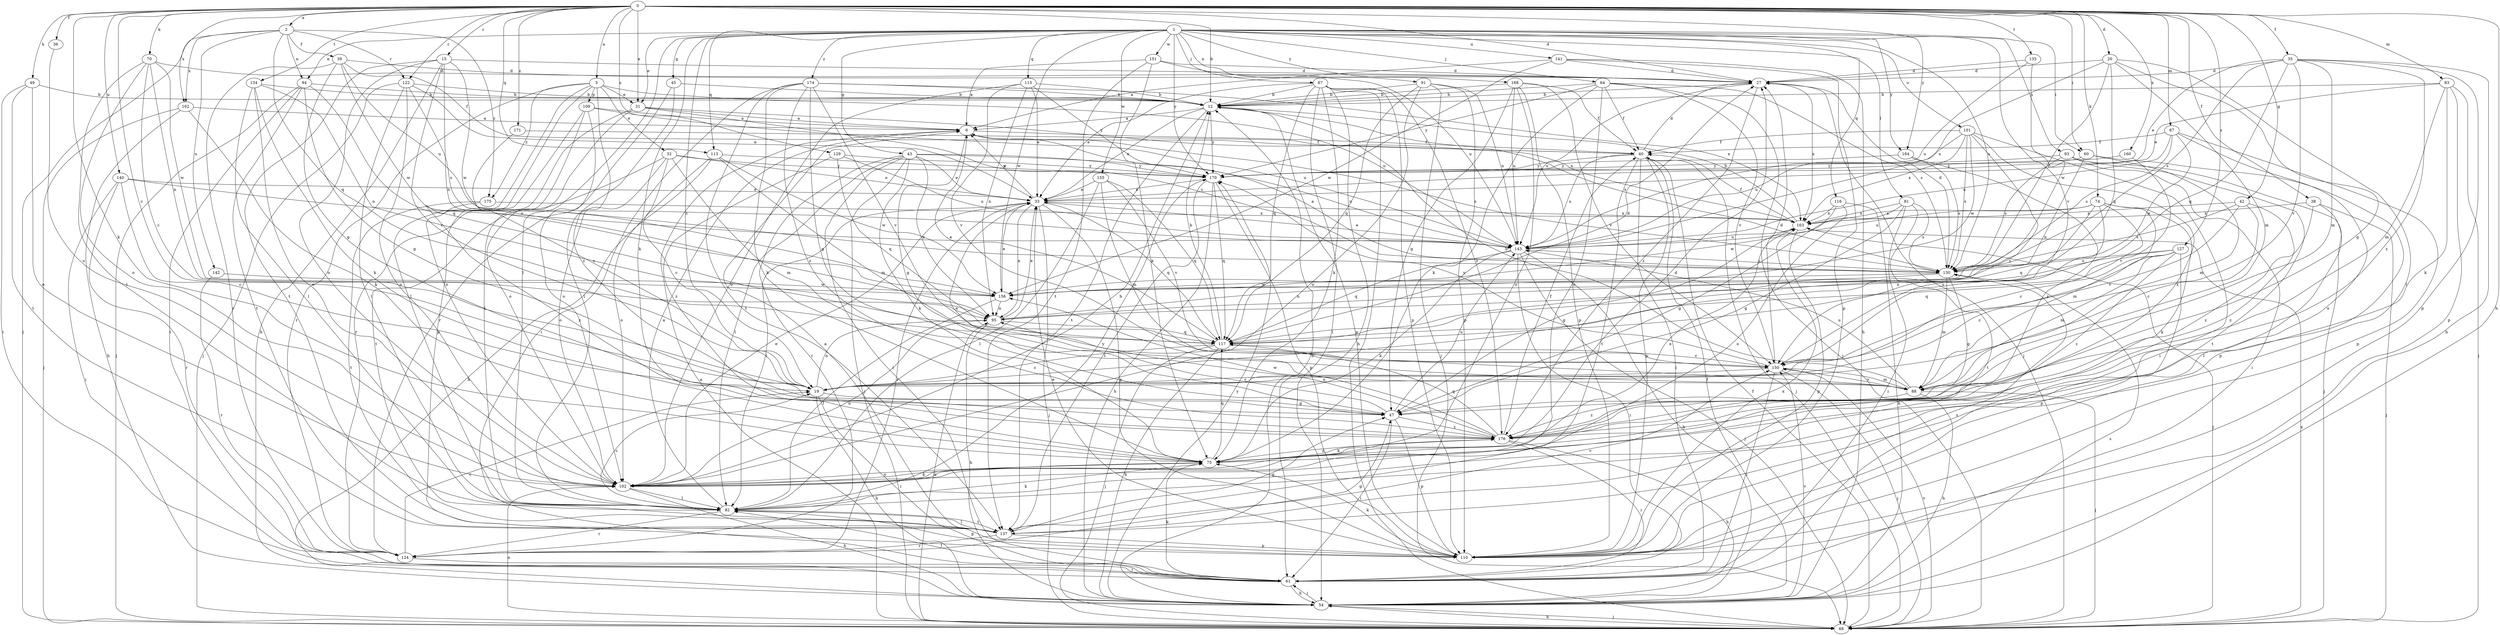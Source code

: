 strict digraph  {
0;
1;
2;
5;
6;
12;
15;
19;
20;
27;
31;
32;
33;
35;
36;
38;
39;
40;
42;
43;
45;
47;
49;
54;
60;
61;
64;
67;
68;
70;
74;
75;
81;
82;
83;
87;
88;
91;
93;
94;
95;
101;
102;
109;
110;
113;
115;
116;
117;
122;
124;
127;
129;
130;
134;
135;
137;
140;
141;
142;
143;
150;
151;
155;
156;
160;
162;
163;
164;
168;
170;
171;
174;
175;
176;
0 -> 2  [label=a];
0 -> 5  [label=a];
0 -> 12  [label=b];
0 -> 15  [label=c];
0 -> 19  [label=c];
0 -> 20  [label=d];
0 -> 27  [label=d];
0 -> 31  [label=e];
0 -> 35  [label=f];
0 -> 36  [label=f];
0 -> 38  [label=f];
0 -> 42  [label=g];
0 -> 49  [label=h];
0 -> 54  [label=h];
0 -> 60  [label=i];
0 -> 70  [label=k];
0 -> 74  [label=k];
0 -> 75  [label=k];
0 -> 83  [label=m];
0 -> 87  [label=m];
0 -> 113  [label=q];
0 -> 122  [label=r];
0 -> 127  [label=s];
0 -> 129  [label=s];
0 -> 134  [label=t];
0 -> 135  [label=t];
0 -> 140  [label=u];
0 -> 160  [label=x];
0 -> 162  [label=x];
0 -> 164  [label=y];
0 -> 171  [label=z];
1 -> 19  [label=c];
1 -> 31  [label=e];
1 -> 43  [label=g];
1 -> 45  [label=g];
1 -> 60  [label=i];
1 -> 64  [label=j];
1 -> 67  [label=j];
1 -> 75  [label=k];
1 -> 81  [label=l];
1 -> 82  [label=l];
1 -> 91  [label=n];
1 -> 93  [label=n];
1 -> 94  [label=n];
1 -> 101  [label=o];
1 -> 113  [label=q];
1 -> 115  [label=q];
1 -> 116  [label=q];
1 -> 130  [label=s];
1 -> 141  [label=u];
1 -> 150  [label=v];
1 -> 151  [label=w];
1 -> 155  [label=w];
1 -> 156  [label=w];
1 -> 164  [label=y];
1 -> 168  [label=y];
1 -> 170  [label=y];
1 -> 174  [label=z];
2 -> 39  [label=f];
2 -> 68  [label=j];
2 -> 94  [label=n];
2 -> 117  [label=q];
2 -> 122  [label=r];
2 -> 142  [label=u];
2 -> 162  [label=x];
2 -> 175  [label=z];
5 -> 31  [label=e];
5 -> 32  [label=e];
5 -> 82  [label=l];
5 -> 102  [label=o];
5 -> 109  [label=p];
5 -> 124  [label=r];
5 -> 143  [label=u];
5 -> 175  [label=z];
5 -> 176  [label=z];
6 -> 40  [label=f];
6 -> 47  [label=g];
6 -> 130  [label=s];
12 -> 6  [label=a];
12 -> 33  [label=e];
12 -> 110  [label=p];
12 -> 130  [label=s];
12 -> 137  [label=t];
12 -> 170  [label=y];
15 -> 19  [label=c];
15 -> 27  [label=d];
15 -> 54  [label=h];
15 -> 95  [label=n];
15 -> 102  [label=o];
15 -> 137  [label=t];
15 -> 156  [label=w];
19 -> 47  [label=g];
19 -> 54  [label=h];
19 -> 61  [label=i];
19 -> 95  [label=n];
20 -> 27  [label=d];
20 -> 47  [label=g];
20 -> 82  [label=l];
20 -> 88  [label=m];
20 -> 117  [label=q];
20 -> 130  [label=s];
20 -> 143  [label=u];
27 -> 12  [label=b];
27 -> 68  [label=j];
27 -> 143  [label=u];
27 -> 163  [label=x];
27 -> 176  [label=z];
31 -> 6  [label=a];
31 -> 102  [label=o];
31 -> 124  [label=r];
31 -> 130  [label=s];
31 -> 163  [label=x];
32 -> 19  [label=c];
32 -> 33  [label=e];
32 -> 88  [label=m];
32 -> 102  [label=o];
32 -> 137  [label=t];
32 -> 170  [label=y];
33 -> 6  [label=a];
33 -> 68  [label=j];
33 -> 82  [label=l];
33 -> 95  [label=n];
33 -> 110  [label=p];
33 -> 117  [label=q];
33 -> 124  [label=r];
33 -> 163  [label=x];
35 -> 27  [label=d];
35 -> 33  [label=e];
35 -> 54  [label=h];
35 -> 88  [label=m];
35 -> 110  [label=p];
35 -> 117  [label=q];
35 -> 130  [label=s];
35 -> 150  [label=v];
35 -> 176  [label=z];
36 -> 102  [label=o];
38 -> 68  [label=j];
38 -> 82  [label=l];
38 -> 163  [label=x];
38 -> 176  [label=z];
39 -> 27  [label=d];
39 -> 40  [label=f];
39 -> 47  [label=g];
39 -> 124  [label=r];
39 -> 143  [label=u];
39 -> 156  [label=w];
40 -> 27  [label=d];
40 -> 61  [label=i];
40 -> 68  [label=j];
40 -> 110  [label=p];
40 -> 137  [label=t];
40 -> 143  [label=u];
40 -> 170  [label=y];
42 -> 19  [label=c];
42 -> 130  [label=s];
42 -> 150  [label=v];
42 -> 163  [label=x];
42 -> 176  [label=z];
43 -> 33  [label=e];
43 -> 61  [label=i];
43 -> 68  [label=j];
43 -> 75  [label=k];
43 -> 82  [label=l];
43 -> 95  [label=n];
43 -> 124  [label=r];
43 -> 143  [label=u];
43 -> 170  [label=y];
45 -> 12  [label=b];
45 -> 82  [label=l];
45 -> 124  [label=r];
47 -> 33  [label=e];
47 -> 61  [label=i];
47 -> 110  [label=p];
47 -> 143  [label=u];
47 -> 176  [label=z];
49 -> 12  [label=b];
49 -> 61  [label=i];
49 -> 102  [label=o];
49 -> 137  [label=t];
54 -> 12  [label=b];
54 -> 40  [label=f];
54 -> 61  [label=i];
54 -> 68  [label=j];
54 -> 130  [label=s];
54 -> 150  [label=v];
54 -> 170  [label=y];
60 -> 88  [label=m];
60 -> 95  [label=n];
60 -> 110  [label=p];
60 -> 170  [label=y];
61 -> 54  [label=h];
61 -> 75  [label=k];
61 -> 82  [label=l];
64 -> 12  [label=b];
64 -> 40  [label=f];
64 -> 68  [label=j];
64 -> 75  [label=k];
64 -> 102  [label=o];
64 -> 130  [label=s];
64 -> 150  [label=v];
64 -> 170  [label=y];
67 -> 12  [label=b];
67 -> 33  [label=e];
67 -> 54  [label=h];
67 -> 61  [label=i];
67 -> 68  [label=j];
67 -> 75  [label=k];
67 -> 110  [label=p];
67 -> 117  [label=q];
67 -> 176  [label=z];
68 -> 6  [label=a];
68 -> 40  [label=f];
68 -> 54  [label=h];
68 -> 95  [label=n];
68 -> 102  [label=o];
68 -> 150  [label=v];
68 -> 163  [label=x];
70 -> 19  [label=c];
70 -> 27  [label=d];
70 -> 82  [label=l];
70 -> 95  [label=n];
70 -> 102  [label=o];
70 -> 156  [label=w];
74 -> 19  [label=c];
74 -> 75  [label=k];
74 -> 88  [label=m];
74 -> 117  [label=q];
74 -> 143  [label=u];
74 -> 150  [label=v];
74 -> 163  [label=x];
75 -> 27  [label=d];
75 -> 102  [label=o];
75 -> 117  [label=q];
75 -> 163  [label=x];
75 -> 176  [label=z];
81 -> 47  [label=g];
81 -> 61  [label=i];
81 -> 130  [label=s];
81 -> 137  [label=t];
81 -> 156  [label=w];
81 -> 163  [label=x];
82 -> 6  [label=a];
82 -> 19  [label=c];
82 -> 75  [label=k];
82 -> 110  [label=p];
82 -> 124  [label=r];
82 -> 137  [label=t];
82 -> 170  [label=y];
83 -> 12  [label=b];
83 -> 33  [label=e];
83 -> 68  [label=j];
83 -> 75  [label=k];
83 -> 88  [label=m];
83 -> 110  [label=p];
87 -> 40  [label=f];
87 -> 102  [label=o];
87 -> 110  [label=p];
87 -> 130  [label=s];
87 -> 143  [label=u];
87 -> 156  [label=w];
88 -> 12  [label=b];
88 -> 54  [label=h];
88 -> 68  [label=j];
88 -> 143  [label=u];
88 -> 150  [label=v];
88 -> 176  [label=z];
91 -> 12  [label=b];
91 -> 68  [label=j];
91 -> 102  [label=o];
91 -> 110  [label=p];
91 -> 117  [label=q];
91 -> 143  [label=u];
93 -> 61  [label=i];
93 -> 68  [label=j];
93 -> 130  [label=s];
93 -> 137  [label=t];
93 -> 170  [label=y];
94 -> 12  [label=b];
94 -> 47  [label=g];
94 -> 61  [label=i];
94 -> 68  [label=j];
94 -> 117  [label=q];
94 -> 137  [label=t];
95 -> 33  [label=e];
95 -> 54  [label=h];
95 -> 117  [label=q];
101 -> 19  [label=c];
101 -> 40  [label=f];
101 -> 61  [label=i];
101 -> 130  [label=s];
101 -> 143  [label=u];
101 -> 156  [label=w];
101 -> 163  [label=x];
101 -> 176  [label=z];
102 -> 12  [label=b];
102 -> 33  [label=e];
102 -> 54  [label=h];
102 -> 75  [label=k];
102 -> 82  [label=l];
102 -> 95  [label=n];
109 -> 6  [label=a];
109 -> 82  [label=l];
109 -> 102  [label=o];
109 -> 110  [label=p];
109 -> 143  [label=u];
110 -> 6  [label=a];
110 -> 33  [label=e];
110 -> 75  [label=k];
110 -> 130  [label=s];
110 -> 163  [label=x];
113 -> 54  [label=h];
113 -> 88  [label=m];
113 -> 102  [label=o];
113 -> 156  [label=w];
113 -> 170  [label=y];
115 -> 12  [label=b];
115 -> 33  [label=e];
115 -> 95  [label=n];
115 -> 102  [label=o];
115 -> 150  [label=v];
115 -> 170  [label=y];
116 -> 47  [label=g];
116 -> 54  [label=h];
116 -> 102  [label=o];
116 -> 163  [label=x];
117 -> 6  [label=a];
117 -> 12  [label=b];
117 -> 19  [label=c];
117 -> 27  [label=d];
117 -> 54  [label=h];
117 -> 68  [label=j];
117 -> 150  [label=v];
122 -> 12  [label=b];
122 -> 33  [label=e];
122 -> 68  [label=j];
122 -> 82  [label=l];
122 -> 102  [label=o];
122 -> 130  [label=s];
124 -> 19  [label=c];
124 -> 47  [label=g];
124 -> 61  [label=i];
127 -> 19  [label=c];
127 -> 88  [label=m];
127 -> 95  [label=n];
127 -> 110  [label=p];
127 -> 117  [label=q];
127 -> 130  [label=s];
127 -> 176  [label=z];
129 -> 117  [label=q];
129 -> 143  [label=u];
129 -> 170  [label=y];
129 -> 176  [label=z];
130 -> 6  [label=a];
130 -> 27  [label=d];
130 -> 47  [label=g];
130 -> 88  [label=m];
130 -> 95  [label=n];
130 -> 156  [label=w];
134 -> 12  [label=b];
134 -> 75  [label=k];
134 -> 82  [label=l];
134 -> 95  [label=n];
134 -> 102  [label=o];
135 -> 27  [label=d];
135 -> 143  [label=u];
135 -> 156  [label=w];
137 -> 47  [label=g];
137 -> 82  [label=l];
137 -> 110  [label=p];
137 -> 124  [label=r];
137 -> 150  [label=v];
140 -> 19  [label=c];
140 -> 33  [label=e];
140 -> 61  [label=i];
140 -> 124  [label=r];
140 -> 143  [label=u];
141 -> 6  [label=a];
141 -> 27  [label=d];
141 -> 54  [label=h];
141 -> 110  [label=p];
141 -> 156  [label=w];
142 -> 124  [label=r];
142 -> 156  [label=w];
143 -> 33  [label=e];
143 -> 54  [label=h];
143 -> 61  [label=i];
143 -> 68  [label=j];
143 -> 75  [label=k];
143 -> 117  [label=q];
143 -> 130  [label=s];
150 -> 19  [label=c];
150 -> 27  [label=d];
150 -> 61  [label=i];
150 -> 68  [label=j];
150 -> 88  [label=m];
150 -> 170  [label=y];
151 -> 6  [label=a];
151 -> 27  [label=d];
151 -> 75  [label=k];
151 -> 137  [label=t];
151 -> 143  [label=u];
155 -> 33  [label=e];
155 -> 82  [label=l];
155 -> 88  [label=m];
155 -> 117  [label=q];
155 -> 150  [label=v];
156 -> 33  [label=e];
156 -> 82  [label=l];
156 -> 95  [label=n];
160 -> 150  [label=v];
160 -> 170  [label=y];
162 -> 6  [label=a];
162 -> 54  [label=h];
162 -> 68  [label=j];
162 -> 75  [label=k];
163 -> 12  [label=b];
163 -> 40  [label=f];
163 -> 47  [label=g];
163 -> 68  [label=j];
163 -> 110  [label=p];
163 -> 143  [label=u];
164 -> 130  [label=s];
164 -> 170  [label=y];
164 -> 176  [label=z];
168 -> 12  [label=b];
168 -> 40  [label=f];
168 -> 47  [label=g];
168 -> 102  [label=o];
168 -> 110  [label=p];
168 -> 143  [label=u];
168 -> 150  [label=v];
170 -> 33  [label=e];
170 -> 54  [label=h];
170 -> 110  [label=p];
170 -> 117  [label=q];
170 -> 137  [label=t];
171 -> 19  [label=c];
171 -> 40  [label=f];
174 -> 12  [label=b];
174 -> 47  [label=g];
174 -> 61  [label=i];
174 -> 75  [label=k];
174 -> 137  [label=t];
174 -> 150  [label=v];
174 -> 163  [label=x];
174 -> 176  [label=z];
175 -> 137  [label=t];
175 -> 163  [label=x];
175 -> 176  [label=z];
176 -> 40  [label=f];
176 -> 54  [label=h];
176 -> 61  [label=i];
176 -> 75  [label=k];
176 -> 95  [label=n];
176 -> 117  [label=q];
176 -> 156  [label=w];
}
